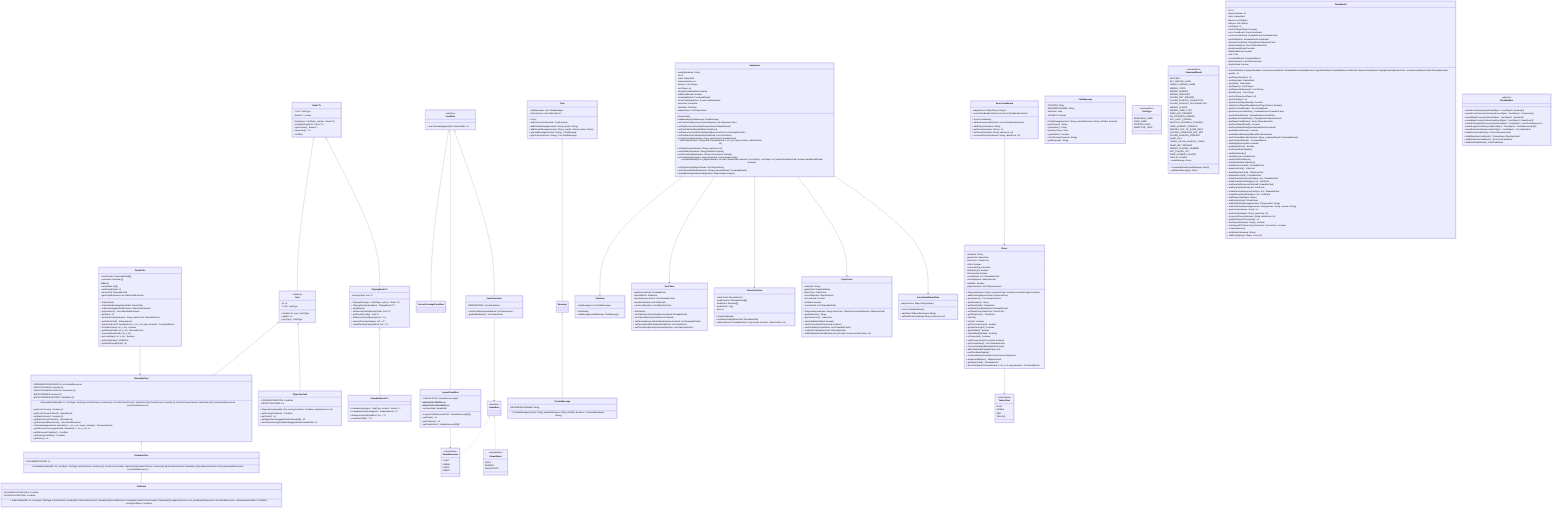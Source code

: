 classDiagram
    Card <|-- PlaceableCard
    Card <|-- ObjectiveCard
    PlaceableCard <|-- DrawableCard
    DrawableCard <|-- GoldCard
    Deck~T~ o-- Card
    Deck~T~ <|-- PlayingDeck~T~
    PlayingDeck~T~ <|-- DrawableDeck~T~
    Condition <|-- LayoutCondition
    Condition <|-- ItemsCondition
    Condition <|-- CornerCoverageCondition
    GameItem <|.. GameResource
    GameItem <|.. GameObject
    Chat o-- Message
    Message <|-- PrivateMessage
    LayoutCondition --> GameResource
    ItemsCondition --> GameItem
    GameField --> PlaceableCard
    Player --> TokenColor
    ScoreTrackBoard --> Player
    GameView --> ChatView
    GameView --> DeckView
    GameView --> GameFieldView
    GameView --> PlayerView
    GameView --> ScoreTrackBoardView


    %%-----------------------------------------------------
    %% MODEL
    %%-----------------------------------------------------

    %% --------------------------------
    %% cards
    %% --------------------------------
    class Card {
        <<abstract>>
        - ID: int
        - TYPE: CardType
        + Card (id: int, type: CardType)
        + getId() int
        + getType() CardType
    }
    class DrawableCard {
        - PLACEMENTSCORE: int
        + DrawableCard(cardID: int, cardType: CardType, \nfrontCorners: boolean [4], frontCornersContent: GameItem [4],\nbackCorners: boolean [4], backCornersContent: GameItem [4],\n placementScore: int,\n permanentResources: List~GameResource~)
    }
    class GoldCard {
        - PLACEMENTCONDITION: Condition
        - SCORINGCONDITION: Condition
        + GoldCard(cardID: int, cardType: CardType,\n frontCorners: boolean[4], frontCornersContent: GameItem[4],\n backCorners: boolean[4], backCornersContent: GameItem[4], \nplacementScore: int, permanentResources: List~GameResource~, \nplacementCondition: Condition, scoringCondition: Condition)
    }
    class ObjectiveCard {
        - SCORINGCONDITION: Condition
        - OBJECTIVESCORE: int
        + ObjectiveCard(cardID int,\n scoringCondition: Condition, objectiveScore: int)
        + getScoringCondition() Condition
        + getPoints() int
        + getObjectiveScore(gameField GameField) int
        + numTimesScoringConditionMet(gameField GameField) int
    }
    class PlaceableCard {
        - PERMANENTRESOURCES: List~GameResource~
        - FRONTCORNERS: boolean [4]
        - FRONTCORNERSCONTENT: GameItem [4]
        - BACKCORNERS: boolean [4]
        - BACKCORNERSCONTENT: GameItem [4]
        + PlaceableCard (cardID: int, cardType: CardType,\n frontCorners: boolean [4], \n frontCornersContent: GameItem [4],\n backCorners: boolean [4], \n backCornersContent: GameItem [4],\n permanentResources: List~GameResource~)
        + getFrontCorners() boolean [4]
        + getFrontCornersContent() GameItem[4]
        + getBackCorners() boolean [4]
        + getBackCornersContent() GameItem [4]
        + getPermanentResources() List~GameResource~
        + isPlaceable(gameField: Gamefield, x : int, y: int, \nway : boolean) PlacementResult
        + getPlacementScore(gameField: Gamefield, x : int, y: int) int
        + getPlacementCondition() Condition
        + getScoringCondition() Condition
        + getPoints() int
    }
    %% --------------------------------
    %% chat
    %% --------------------------------
    class Chat {
        - chatMessages: List~ChatMessage~
        - chatListeners: List~ChatListener~
        + Chat()
        + addListener(chatListener: ChatListener)
        + addPublicMessage(content: String, sender: String)
        + addPrivateMessage(content: String, sender: String,receiver: String)
        + getLastMessage(receiver: String) ChatMessage
        + getContent(receiver: String) List~ChatMessage~
    }
    class ChatMessage{
        - CONTENT: String
        - SENDERNICKNAME: String
        - dateTime: Date
        - ISPUBLIC: boolean
        + ChatMessage(content: String, senderNickname: String, isPublic: boolean)
        + getContent() String
        + getSender() String
        + getDateTime() Date
        + getIsPublic() boolean
        + isForReceiver(receiver: String)
        + getReceiver() String
    }
    class PrivateMessage{
        - RECEIVERNICKNAME: String
        + PrivateMessage(content: String, senderNickname: String, isPublic: boolean, \n receiverNickname: String)
    }

    %% --------------------------------
    %% Conditions
    %% --------------------------------
    class Condition {
        <<interface>>
        + numTimesMet(gameField: GameField) int
    }
    class CornerCoverageCondition {
    }
    class ItemsCondition {
        - NEEDEDITEMS: List~GameItem~
        + ItemsCondition(neededItems: List~GameItem~)
        + getNeededItems() List~GameItem~
    }
    class LayoutCondition {
        - CARDSCOLOR: GameResource[4][3]
        - MAXLAYOUTROWS: int$
        - MAXLAYOUTCOLUMNS: int$
        - myGamefield: GameField
        + LayoutCondition(cardsColor: GameResource[3][3])
        + getRows() int
        + getColumns() int
        + getCardsColor() GameResource[3][3]
    }

    %% --------------------------------
    %% Decks
    %% --------------------------------
    class Deck~T~{
        - TYPE: CardType
        - Stack~T~ content
        + Deck(type : CardType, content : Stack~T~ )
        + Deck(existingDeck : Deck~T~)
        + getContent() Stack~T~
        + drawCard() ~T~
        + shuffle()
    }
    class DrawableDeck~T~{
        + DrawableDeck(type : CardType, content : Stack~T~)
        + DrawableDeck( existingDeck : DrawableDeck~T~)
        + drawFaceUpCard(cardPos: int) ~T~
        + revealTopCard() ~T~
    }
    class PlayingDeck~T~{
        - faceUpCards: List~T~
        + PlayingDeck(type : CardType, content : Stack~T~)
        + PlayingDeck(existingDeck : PlayingDeck~T~)
        + setUpDeck()
        + setFaceUpCards(faceUpCards: List~T~)
        + getFaceUpCards() List~T~
        + addFaceUpCard(faceUpCard: ~T~)
        + removeFaceUpCard(pos: int) ~T~
        + revealFaceUpCard(cardPos: int) ~T~
    }
    %% --------------------------------
    %% Enumerations
    %% --------------------------------
    class CardType {
        <<enumeration>>
        RESOURCE_CARD
        GOLD_CARD
        STARTER_CARD
        OBJECTIVE_CARD
    }
    class CommandResult{
        <<enumeration>>
        SUCCESS
        SET_SERVER_GAME
        CREATE_SERVER_GAME
        WRONG_STATE
        WRONG_SENDER
        WRONG_RECEIVER
        PLAYER_NOT_PRESENT
        PLAYER_ALREADY_CONNECTED
        PLAYER_ALREADY_DISCONNECTED
        WRONG_PLAYER
        WRONG_CARD_TYPE
        CARD_NOT_PRESENT
        NO_COVERED_CORNER
        NOT_LEGIT_CORNER
        MULTIPLE_CORNERS_COVERED
        CARD_ALREADY_PRESENT
        INDEXES_OUT_OF_GAME_FIELD
        PLACING_CONDITION_NOT_MET
        PLAYER_ALREADY_PRESENT
        GAME_FULL
        TOKEN_COLOR_ALREADY_TAKEN
        GAME_NOT_PRESENT
        WRONG_PLAYERS_NUMBER
        NOT_PLACED_YET
        CARD_ALREADY_PLACED
        DISPLAY_GAMES
        - resultMessage: String
        ~ CommandResult(resultMessage: String)
        + getResultMessage() String
    }
    class GameObject {
        <<enumeration>>
        QUILL
        INKWELL
        MANUSCRIPT
    }
    class GameResource {
        <<enumeration>>
        PLANT
        ANIMAL
        FUNGI
        INSECT
    }
    class TokenColor {
        <<enumeration>>
        BLUE
        GREEN
        RED
        YELLOW
    }

    class GameField {
        - cardsContent: PlaceableCard[][]
        - cardsFace: Boolean [][]
        - DIM: int$
        - cardsOrder: int[][]
        - numPlayedCards: int
        - starterCard: PlaceableCard
        - gameFieldListeners List~GameFieldListener~
        + GameField()
        + GameField(existingGameField: GameField)
        + addListener (gameFieldListener: GameFieldListener)
        + getListeners() List~GameFieldListener~
        + getDim() int
        + setStarterCard(nickname: String, starterCard: PlaceableCard)
        + getStarterCard() Placeablecard
        + placeCard(card: PlaceableCard, x: int, y: int, way: boolean) CommandResult
        + isCardPresent(x: int, y: int) boolean
        + getPlacedCard(x: int, y: int) PlaceableCard
        + removePlacedcard(x: int, y: int)
        + getCardWay(x: int, y: int) Boolean
        + getCardsOrder() int[81][81]
        + getNumPlayedCards() int
    }

    class GameItem {
        <<interface>>
    }
    class GameModel{
        - id: int
        - playersNumber: int
        - state: GameState
        - players: List~Player~
        - winners: List~String~
        - currPlayer: int
        - hasCurrPlayerPlaced: boolean
        - scoreTrackBoard: ScoreTrackBoard
        - resourceCardsDeck: DrawableDeck~DrawableCard~
        - goldCardsDeck: DrawableDeck~GoldCard~
        - objectiveCardsDeck: PlayingDeck~ObjectiveCard~
        - starterCardsDeck: Deck~PlaceableCard~
        - penultimarteRound: boolean
        - additionalRound: boolean
        - chat: Chat
        - commandResult: CommandResult
        - gameListeners: List~GameListener~
        - emptyDecks: boolean
        + GameModel(id: int,playersNumber: int,resourceCardsDeck: DrawableDeck~DrawableCard~,\ngoldCardsDeck: DrawableDeck~GoldCard~,objectiveCardsDeck: PlayingDeck~ObjectiveCard~, \nstarterCardsDeck: Deck~PlaceableCard~)
        + getId() int
        + getPlayersNumber() int
        + setState(state: GameState)
        + getState() GameState
        + getPlayers() List~Player~
        + getPlayersNicknames() List~String~
        + getWinners() List~String~
        + setCurrPlayer(currPlayer: int)
        + getCurrPlayer() int
        + getHasCurrPlayerPlaced() boolean
        + setHasCurrPlayerPlaced(hasCurrPlayerPlaced: boolean)
        + getScoreTrackBoard() ScoreTrackBoard
        + getResourceCardsDeck() DrawableDeck~DrawableCard~
        + getGoldCardsDeck() DrawableDeck~GoldCard~
        + getObjectiveCardsDeck() PlayingDeck~ObjectiveCard~
        + getStarterCardsDeck() Deck~PlaceableCard~
        + getPenultimateRound() boolean
        + setPenultimateRount(penultimateRound: boolean)
        + getAdditionalRound() boolean
        + setAdditionalRound(additionalRound boolean)
        + setCommandResult(nickname: String, commandResult: CommandResult)
        + getCommandResult() CommandResult
        + setEmptyDecks(value: boolean)
        + getEmptyDecks() boolean
        - sendFameModelUpdate()
        - sendDeckUpdate()
        + setUpResourceCardsDeck()
        + setUpGoldCardsDeck()
        + setUpObjectiveCardsDeck()
        + drawResourceCard() DrawableCard
        + drawGoldCard() GoldCard
        + drawObjectiveCard() ObjectiveCard
        + drawStarterCard() PlaceableCard
        + drawFaceUpResourceCard(pos: int) DrawableCard
        + drawFaceUpGoldCard(pos: int) GoldCard
        + addFaceUpResourceCard(card: DrawableCard)
        + addFaceUpGoldCard(card: GoldCard)
        + revealFaceUpResourceCard(pos: int) DrawableCard
        + revealFaceUpGoldCard(pos: int) GoldCard
        + addPlayer(newPlayer: Player)
        + addListener(client: VirtualView)
        + addChatPublicMessage(content: String,sender: String)
        + addChatPrivateMessage(content: String,sender: String, receiver: String)
        + getScore(nickname: String) int
        + setScore(nickname: String, newScore: int)
        + incrementScore(nickname: String, deltaScore: int)
        + getNumPlayersConnected() int
        + hasPlayer(nickname: String) boolean
        + hasPlayerWithTokenColor(tokenColor: TokenColor) boolean
        + computeWinner()
        + setWinner(nickname: String)
        + addPoints(player: Player, x:int,y:int)
    }

    class Player {
        - nickname: String
        - gameField: GameField
        - tokenColor: TokenColor
        - isFirst: boolean
        - connectionType: boolean
        - interfaceType: boolean
        - isConnected: boolean
        - currentHand: List ~DrawableCard~
        - secretObjectve: ObjectiveCard
        - isStalled : boolean
        - playerListeners: List~PlayerListener~
        + Player(nickname: String, connectionType: boolean,\n interfaceType: boolean)
        + addListener(playerListener: PlayerListener)
        + getListeners() List~PlayerListener~
        + getNickname() String
        + getGameField() GameField
        + setStarterCard(starterCard: PlaceableCard)
        + setTokenColor(tokenColor: TokenColor)
        + getTokenColor() TokenColor
        + setFirst()
        + isFirst() boolean
        + getConnectionType() boolean
        + getInterfaceType() boolean
        + getIsStalled() boolean
        + setIsStalled(isStalled : boolean)
        + isConnected() boolean
        + setIsConnected(isConnected: boolean)
        + getCurrentHand() List~DrawableCard~
        + removeCardHand(DrawableCard card)
        + addCardHand(DrawableCard card)
        - sendCardHandUpdate()
        + setSecretObjective(ObjectiveCard secrectObjective)
        + getSecretObjetive() ObjectiveCard
        + getStarterCard() PlaceableCard
        + placeCard(card: PlaceableCard, x: int, y: int, way:boolean ) CommandResult
    }

    class ScoreTrackBoard {
        - playersScore: Map~String, Integer~
        - scoreTrackBoardListeners List~ScoreTrackBoardListener~
        + ScoreTrackBoard()
        + addListener(boardListener: ScoreTrackBoardListener)
        + addPlayer(nickname: String)
        + getScore(nickname: String) int
        + setScore(nickname: String, newScore: int)
        + incrementScore(nickname: String, deltaScore: int)
    }


%% -----------------------------
%% MODEL_VIEW
%% -----------------------------

    class ChatView {
        - chatMessages: List~ChatMessage~
        + ChatView()
        + addMessage(chatMessage: ChatMessage)
    }
    class DeckView {
        - topResourceDeck: DrawableCard
        - topGoldDeck: GoldDeck
        - faceUpResourceCard: List~DrawableCard~
        - faceUpGoldCard: List~GoldCard~
        - commonObjective: List~ObjectiveCard~
        + DeckView()
        + setTopResourceDeck(topResourceDeck:DrawableCard)
        + setTopGoldDeck(topGoldDeck:GoldCard)
        + setFaceUpResourceDeck(faceUpResourceCard: List~DrawableCard~)
        + setFaceUpGoldDeck(faceUpGoldCard: List~GoldCard~)
        + setCommonObjective(commonObjective: List~ObjectiveCard~)
    }
    class GameFieldView {
        - starterCard: PlaceableCard
        - cardsContent: PlaceableCard[][]
        - cardsFace: Boolean[][]
        - cardsOrder: int[][]
        - dim: int
        + GameFieldView()
        + setStarterCard(starterCard: PlaceableCard)
        + addCard(card: PlaceableCard,x: int,y:int,way: boolean, orderPosition: int)
    }
    class GameView {
        - ownerNickname: String
        - id: int
        - state: GameState
        - playersNumber: int
        - winners: List~String~
        - currPlayer: int
        - twentyPointsReached: boolean
        - additionalRound: boolean
        - commandResult: CommandResult
        - scoreTrackBoardView: ScoreTrackBoardView
        - deckView: DeckView
        - chatView: ChatView
        - playersView: List~PlayerView~
        + GameView()
        + addMessage(chatMessage: ChatMessage)
        + setCommonObjective(commonObjective List~ObjectiveCard~)
        + setTopResourceCard(topResourceDeck DrawableCard)
        + setTopGoldCard(topGoldDeck GoldCard)
        + setResourceFaceUpCards(faceUpResourceCard: List~DrawableCard~ )
        + setGoldFaceUpCards(faceUpGoldCard: List~GoldCard~ )
        + setStarterCard(nickname: String, starterCard: PlaceableCard)
        + addCard(nickname: String,card: PlaceableCard,x: int, y:int, way: boolean, orderPosition: int)
        + setNewScore(nickname: String, newScore: int)
        + setIsStalled(nickname: String,isStalled: boolean)
        + setIsConnected(nickname: String, isConnected: boolean)
        + setCardHand(nickname: String,newHand: List~DrawableCard~)
        + setGameModel(id: int, playersNumber: int,state: GameState,\nwinners: List~String~, currPlayer: int, twentyPointsReached: boolean,\nadditionalRound: boolean)
        + setPlayersView(playersViews: List~PlayerView~)
        + setCommandResult(nickname: String,commandResult: CommandResult)
        + displayExistingGame(existingGames: Map~Integer,Integer~)
    }
    class PlayerView{
        - nickname: String
        - gameField: GameFieldView
        - tokenColor: TokenColor
        - secretObjective: ObjectiveCard
        - isConnected: boolean
        - isStalled: boolean
        - currentHand: List~DrawableCard~
        + PlayerView(nickname: String,tokenColor: TokenColor,secretObjective: ObjectiveCard)
        + getNickname() String
        + getTokenColor() TokenColor
        + setIsStalled(isStalled: boolean)
        + setIsConnected(isConnected: boolean)
        + setCardHand(currentHand: List~DrawableCard~)
        + setStarterCard(starterCard: PlaceableCard)
        + addCard(card:Placeablecard,x:int,y:int,way: boolean,orderPosition: int)
    }
    class ScoreTrackBoardView{
        - playersScore: Map~String,Integer~
        + ScoreTrackBoardView()
        + addPlayerToBoard(nickname:String)
        + setNewScore(nickname:String, newScore: int)
    }

    class DecksBuilder{
        <<abstract>>
        - extractFrontCorners(cardJsonObject : JsonObject) boolean[4]
        - extractFrontCornersContent(cardJsonObject : JsonObject) GameItem[4]
        - extractBackCorners(cardJsonObject : JsonObject) boolean[4]
        - extractBackCornersContent(cardJsonObject : JsonObject) GameItem[4]
        - extractPermanentResources(cardJsonObject : JsonObject) List~GameResource~
        - extractLayoutCondition(conditionObject : JsonObject) GameResource[4][3]
        - extractItemsCondition(conditionObject : JsonObject) List~GameItem~
        + buildStarterCardsDeck() Deck~PlaceableCard~
        + buildObjectiveCardsDeck() PlayingDeck~ObjectiveCard~
        + buildResourceCardsDeck() ResourceCardsDeck
        + buildGoldCardsDeck() GoldCardsDeck
    }
